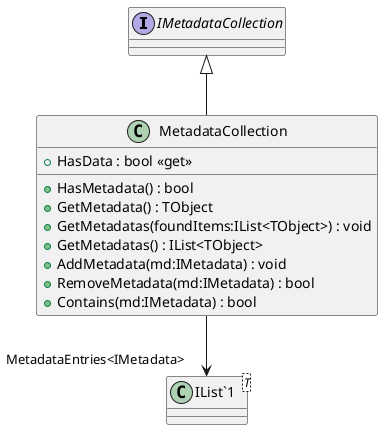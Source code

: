 @startuml
interface IMetadataCollection {
}
class MetadataCollection {
    + HasData : bool <<get>>
    + HasMetadata() : bool
    + GetMetadata() : TObject
    + GetMetadatas(foundItems:IList<TObject>) : void
    + GetMetadatas() : IList<TObject>
    + AddMetadata(md:IMetadata) : void
    + RemoveMetadata(md:IMetadata) : bool
    + Contains(md:IMetadata) : bool
}
class "IList`1"<T> {
}
IMetadataCollection <|-- MetadataCollection
MetadataCollection --> "MetadataEntries<IMetadata>" "IList`1"
@enduml
